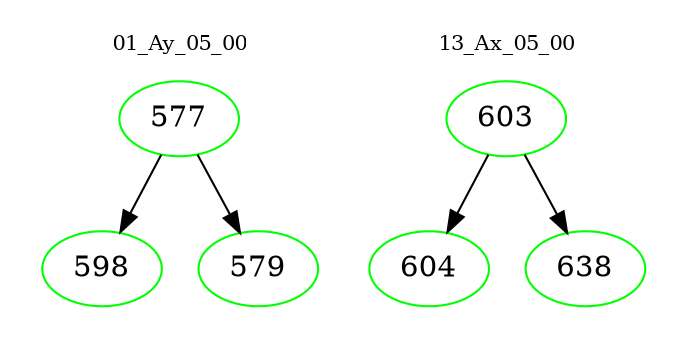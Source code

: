 digraph{
subgraph cluster_0 {
color = white
label = "01_Ay_05_00";
fontsize=10;
T0_577 [label="577", color="green"]
T0_577 -> T0_598 [color="black"]
T0_598 [label="598", color="green"]
T0_577 -> T0_579 [color="black"]
T0_579 [label="579", color="green"]
}
subgraph cluster_1 {
color = white
label = "13_Ax_05_00";
fontsize=10;
T1_603 [label="603", color="green"]
T1_603 -> T1_604 [color="black"]
T1_604 [label="604", color="green"]
T1_603 -> T1_638 [color="black"]
T1_638 [label="638", color="green"]
}
}
